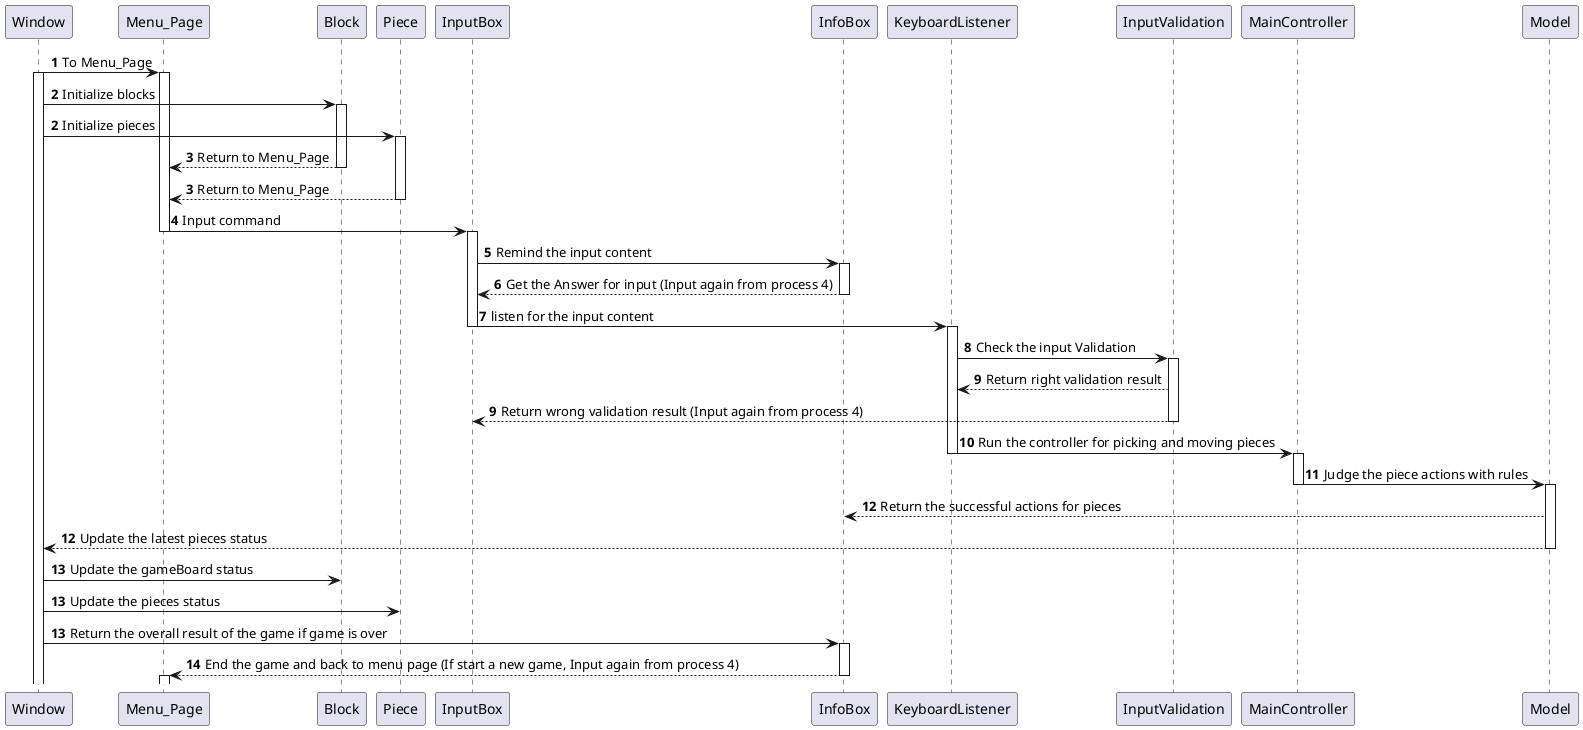 @startuml
'https://plantuml.com/sequence-diagram

autonumber

Window -> Menu_Page: To Menu_Page
activate Window
activate Menu_Page
Window -> Block: Initialize blocks
activate Block
autonumber 2
Window -> Piece: Initialize pieces
activate Piece
Block --> Menu_Page: Return to Menu_Page
deactivate Block
autonumber 3
Piece --> Menu_Page: Return to Menu_Page
deactivate Piece
Menu_Page -> InputBox: Input command
deactivate Menu_Page
activate InputBox
InputBox -> InfoBox: Remind the input content
activate InfoBox
InfoBox --> InputBox: Get the Answer for input (Input again from process 4)
deactivate InfoBox
InputBox -> KeyboardListener: listen for the input content
deactivate InputBox
activate KeyboardListener
KeyboardListener -> InputValidation: Check the input Validation
activate InputValidation
InputValidation --> KeyboardListener: Return right validation result
autonumber 9
InputValidation --> InputBox: Return wrong validation result (Input again from process 4)
deactivate InputValidation
KeyboardListener -> MainController: Run the controller for picking and moving pieces
deactivate KeyboardListener
activate MainController
MainController -> Model: Judge the piece actions with rules
deactivate MainController
activate Model
Model --> InfoBox: Return the successful actions for pieces
autonumber 12
Model --> Window: Update the latest pieces status
deactivate Model
Window -> Block: Update the gameBoard status
autonumber 13
Window -> Piece: Update the pieces status
autonumber 13
Window -> InfoBox: Return the overall result of the game if game is over
activate InfoBox
InfoBox --> Menu_Page: End the game and back to menu page (If start a new game, Input again from process 4)
deactivate InfoBox
activate Menu_Page




@enduml